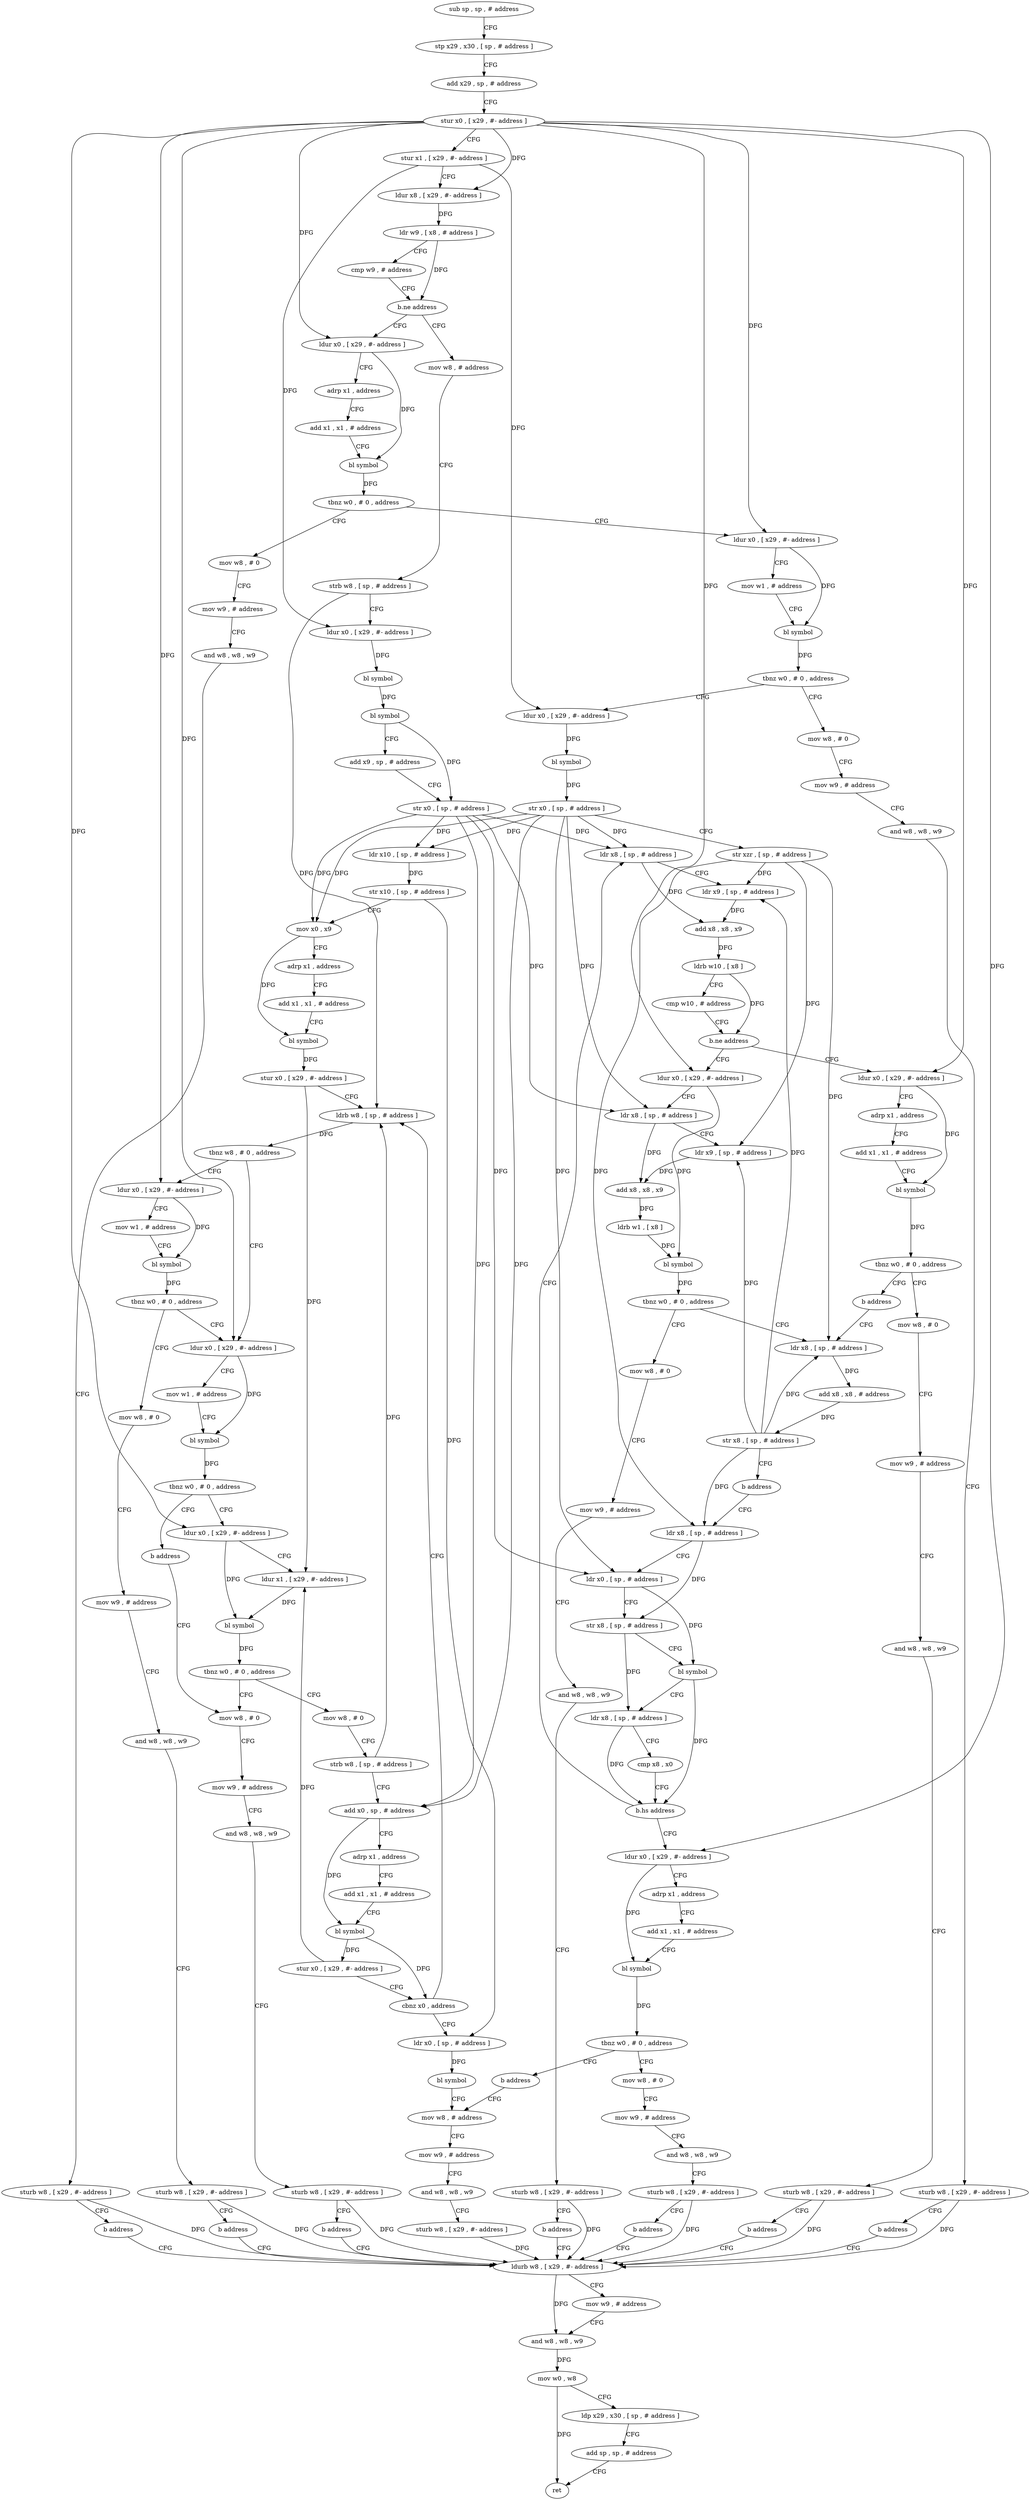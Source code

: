 digraph "func" {
"113816" [label = "sub sp , sp , # address" ]
"113820" [label = "stp x29 , x30 , [ sp , # address ]" ]
"113824" [label = "add x29 , sp , # address" ]
"113828" [label = "stur x0 , [ x29 , #- address ]" ]
"113832" [label = "stur x1 , [ x29 , #- address ]" ]
"113836" [label = "ldur x8 , [ x29 , #- address ]" ]
"113840" [label = "ldr w9 , [ x8 , # address ]" ]
"113844" [label = "cmp w9 , # address" ]
"113848" [label = "b.ne address" ]
"114148" [label = "mov w8 , # address" ]
"113852" [label = "ldur x0 , [ x29 , #- address ]" ]
"114152" [label = "strb w8 , [ sp , # address ]" ]
"114156" [label = "ldur x0 , [ x29 , #- address ]" ]
"114160" [label = "bl symbol" ]
"114164" [label = "bl symbol" ]
"114168" [label = "add x9 , sp , # address" ]
"114172" [label = "str x0 , [ sp , # address ]" ]
"114176" [label = "ldr x10 , [ sp , # address ]" ]
"114180" [label = "str x10 , [ sp , # address ]" ]
"114184" [label = "mov x0 , x9" ]
"114188" [label = "adrp x1 , address" ]
"114192" [label = "add x1 , x1 , # address" ]
"114196" [label = "bl symbol" ]
"114200" [label = "stur x0 , [ x29 , #- address ]" ]
"114204" [label = "ldrb w8 , [ sp , # address ]" ]
"113856" [label = "adrp x1 , address" ]
"113860" [label = "add x1 , x1 , # address" ]
"113864" [label = "bl symbol" ]
"113868" [label = "tbnz w0 , # 0 , address" ]
"113892" [label = "ldur x0 , [ x29 , #- address ]" ]
"113872" [label = "mov w8 , # 0" ]
"114248" [label = "ldur x0 , [ x29 , #- address ]" ]
"114252" [label = "mov w1 , # address" ]
"114256" [label = "bl symbol" ]
"114260" [label = "tbnz w0 , # 0 , address" ]
"114268" [label = "ldur x0 , [ x29 , #- address ]" ]
"114264" [label = "b address" ]
"114212" [label = "ldur x0 , [ x29 , #- address ]" ]
"114216" [label = "mov w1 , # address" ]
"114220" [label = "bl symbol" ]
"114224" [label = "tbnz w0 , # 0 , address" ]
"114228" [label = "mov w8 , # 0" ]
"113896" [label = "mov w1 , # address" ]
"113900" [label = "bl symbol" ]
"113904" [label = "tbnz w0 , # 0 , address" ]
"113928" [label = "ldur x0 , [ x29 , #- address ]" ]
"113908" [label = "mov w8 , # 0" ]
"113876" [label = "mov w9 , # address" ]
"113880" [label = "and w8 , w8 , w9" ]
"113884" [label = "sturb w8 , [ x29 , #- address ]" ]
"113888" [label = "b address" ]
"114360" [label = "ldurb w8 , [ x29 , #- address ]" ]
"114272" [label = "ldur x1 , [ x29 , #- address ]" ]
"114276" [label = "bl symbol" ]
"114280" [label = "tbnz w0 , # 0 , address" ]
"114304" [label = "mov w8 , # 0" ]
"114284" [label = "mov w8 , # 0" ]
"114232" [label = "mov w9 , # address" ]
"114236" [label = "and w8 , w8 , w9" ]
"114240" [label = "sturb w8 , [ x29 , #- address ]" ]
"114244" [label = "b address" ]
"113932" [label = "bl symbol" ]
"113936" [label = "str x0 , [ sp , # address ]" ]
"113940" [label = "str xzr , [ sp , # address ]" ]
"113944" [label = "ldr x8 , [ sp , # address ]" ]
"113912" [label = "mov w9 , # address" ]
"113916" [label = "and w8 , w8 , w9" ]
"113920" [label = "sturb w8 , [ x29 , #- address ]" ]
"113924" [label = "b address" ]
"114364" [label = "mov w9 , # address" ]
"114368" [label = "and w8 , w8 , w9" ]
"114372" [label = "mov w0 , w8" ]
"114376" [label = "ldp x29 , x30 , [ sp , # address ]" ]
"114380" [label = "add sp , sp , # address" ]
"114384" [label = "ret" ]
"114308" [label = "strb w8 , [ sp , # address ]" ]
"114312" [label = "add x0 , sp , # address" ]
"114316" [label = "adrp x1 , address" ]
"114320" [label = "add x1 , x1 , # address" ]
"114324" [label = "bl symbol" ]
"114328" [label = "stur x0 , [ x29 , #- address ]" ]
"114332" [label = "cbnz x0 , address" ]
"114336" [label = "ldr x0 , [ sp , # address ]" ]
"114288" [label = "mov w9 , # address" ]
"114292" [label = "and w8 , w8 , w9" ]
"114296" [label = "sturb w8 , [ x29 , #- address ]" ]
"114300" [label = "b address" ]
"114104" [label = "ldur x0 , [ x29 , #- address ]" ]
"114108" [label = "adrp x1 , address" ]
"114112" [label = "add x1 , x1 , # address" ]
"114116" [label = "bl symbol" ]
"114120" [label = "tbnz w0 , # 0 , address" ]
"114144" [label = "b address" ]
"114124" [label = "mov w8 , # 0" ]
"113972" [label = "ldr x8 , [ sp , # address ]" ]
"113976" [label = "ldr x9 , [ sp , # address ]" ]
"113980" [label = "add x8 , x8 , x9" ]
"113984" [label = "ldrb w10 , [ x8 ]" ]
"113988" [label = "cmp w10 , # address" ]
"113992" [label = "b.ne address" ]
"114040" [label = "ldur x0 , [ x29 , #- address ]" ]
"113996" [label = "ldur x0 , [ x29 , #- address ]" ]
"114208" [label = "tbnz w8 , # 0 , address" ]
"114340" [label = "bl symbol" ]
"114344" [label = "mov w8 , # address" ]
"114128" [label = "mov w9 , # address" ]
"114132" [label = "and w8 , w8 , w9" ]
"114136" [label = "sturb w8 , [ x29 , #- address ]" ]
"114140" [label = "b address" ]
"114044" [label = "ldr x8 , [ sp , # address ]" ]
"114048" [label = "ldr x9 , [ sp , # address ]" ]
"114052" [label = "add x8 , x8 , x9" ]
"114056" [label = "ldrb w1 , [ x8 ]" ]
"114060" [label = "bl symbol" ]
"114064" [label = "tbnz w0 , # 0 , address" ]
"114088" [label = "ldr x8 , [ sp , # address ]" ]
"114068" [label = "mov w8 , # 0" ]
"114000" [label = "adrp x1 , address" ]
"114004" [label = "add x1 , x1 , # address" ]
"114008" [label = "bl symbol" ]
"114012" [label = "tbnz w0 , # 0 , address" ]
"114036" [label = "b address" ]
"114016" [label = "mov w8 , # 0" ]
"114348" [label = "mov w9 , # address" ]
"114352" [label = "and w8 , w8 , w9" ]
"114356" [label = "sturb w8 , [ x29 , #- address ]" ]
"114092" [label = "add x8 , x8 , # address" ]
"114096" [label = "str x8 , [ sp , # address ]" ]
"114100" [label = "b address" ]
"114072" [label = "mov w9 , # address" ]
"114076" [label = "and w8 , w8 , w9" ]
"114080" [label = "sturb w8 , [ x29 , #- address ]" ]
"114084" [label = "b address" ]
"114020" [label = "mov w9 , # address" ]
"114024" [label = "and w8 , w8 , w9" ]
"114028" [label = "sturb w8 , [ x29 , #- address ]" ]
"114032" [label = "b address" ]
"113948" [label = "ldr x0 , [ sp , # address ]" ]
"113952" [label = "str x8 , [ sp , # address ]" ]
"113956" [label = "bl symbol" ]
"113960" [label = "ldr x8 , [ sp , # address ]" ]
"113964" [label = "cmp x8 , x0" ]
"113968" [label = "b.hs address" ]
"113816" -> "113820" [ label = "CFG" ]
"113820" -> "113824" [ label = "CFG" ]
"113824" -> "113828" [ label = "CFG" ]
"113828" -> "113832" [ label = "CFG" ]
"113828" -> "113836" [ label = "DFG" ]
"113828" -> "113852" [ label = "DFG" ]
"113828" -> "113892" [ label = "DFG" ]
"113828" -> "114248" [ label = "DFG" ]
"113828" -> "114212" [ label = "DFG" ]
"113828" -> "114268" [ label = "DFG" ]
"113828" -> "114104" [ label = "DFG" ]
"113828" -> "114040" [ label = "DFG" ]
"113828" -> "113996" [ label = "DFG" ]
"113832" -> "113836" [ label = "CFG" ]
"113832" -> "114156" [ label = "DFG" ]
"113832" -> "113928" [ label = "DFG" ]
"113836" -> "113840" [ label = "DFG" ]
"113840" -> "113844" [ label = "CFG" ]
"113840" -> "113848" [ label = "DFG" ]
"113844" -> "113848" [ label = "CFG" ]
"113848" -> "114148" [ label = "CFG" ]
"113848" -> "113852" [ label = "CFG" ]
"114148" -> "114152" [ label = "CFG" ]
"113852" -> "113856" [ label = "CFG" ]
"113852" -> "113864" [ label = "DFG" ]
"114152" -> "114156" [ label = "CFG" ]
"114152" -> "114204" [ label = "DFG" ]
"114156" -> "114160" [ label = "DFG" ]
"114160" -> "114164" [ label = "DFG" ]
"114164" -> "114168" [ label = "CFG" ]
"114164" -> "114172" [ label = "DFG" ]
"114168" -> "114172" [ label = "CFG" ]
"114172" -> "114176" [ label = "DFG" ]
"114172" -> "113948" [ label = "DFG" ]
"114172" -> "113972" [ label = "DFG" ]
"114172" -> "114044" [ label = "DFG" ]
"114172" -> "114184" [ label = "DFG" ]
"114172" -> "114312" [ label = "DFG" ]
"114176" -> "114180" [ label = "DFG" ]
"114180" -> "114184" [ label = "CFG" ]
"114180" -> "114336" [ label = "DFG" ]
"114184" -> "114188" [ label = "CFG" ]
"114184" -> "114196" [ label = "DFG" ]
"114188" -> "114192" [ label = "CFG" ]
"114192" -> "114196" [ label = "CFG" ]
"114196" -> "114200" [ label = "DFG" ]
"114200" -> "114204" [ label = "CFG" ]
"114200" -> "114272" [ label = "DFG" ]
"114204" -> "114208" [ label = "DFG" ]
"113856" -> "113860" [ label = "CFG" ]
"113860" -> "113864" [ label = "CFG" ]
"113864" -> "113868" [ label = "DFG" ]
"113868" -> "113892" [ label = "CFG" ]
"113868" -> "113872" [ label = "CFG" ]
"113892" -> "113896" [ label = "CFG" ]
"113892" -> "113900" [ label = "DFG" ]
"113872" -> "113876" [ label = "CFG" ]
"114248" -> "114252" [ label = "CFG" ]
"114248" -> "114256" [ label = "DFG" ]
"114252" -> "114256" [ label = "CFG" ]
"114256" -> "114260" [ label = "DFG" ]
"114260" -> "114268" [ label = "CFG" ]
"114260" -> "114264" [ label = "CFG" ]
"114268" -> "114272" [ label = "CFG" ]
"114268" -> "114276" [ label = "DFG" ]
"114264" -> "114284" [ label = "CFG" ]
"114212" -> "114216" [ label = "CFG" ]
"114212" -> "114220" [ label = "DFG" ]
"114216" -> "114220" [ label = "CFG" ]
"114220" -> "114224" [ label = "DFG" ]
"114224" -> "114248" [ label = "CFG" ]
"114224" -> "114228" [ label = "CFG" ]
"114228" -> "114232" [ label = "CFG" ]
"113896" -> "113900" [ label = "CFG" ]
"113900" -> "113904" [ label = "DFG" ]
"113904" -> "113928" [ label = "CFG" ]
"113904" -> "113908" [ label = "CFG" ]
"113928" -> "113932" [ label = "DFG" ]
"113908" -> "113912" [ label = "CFG" ]
"113876" -> "113880" [ label = "CFG" ]
"113880" -> "113884" [ label = "CFG" ]
"113884" -> "113888" [ label = "CFG" ]
"113884" -> "114360" [ label = "DFG" ]
"113888" -> "114360" [ label = "CFG" ]
"114360" -> "114364" [ label = "CFG" ]
"114360" -> "114368" [ label = "DFG" ]
"114272" -> "114276" [ label = "DFG" ]
"114276" -> "114280" [ label = "DFG" ]
"114280" -> "114304" [ label = "CFG" ]
"114280" -> "114284" [ label = "CFG" ]
"114304" -> "114308" [ label = "CFG" ]
"114284" -> "114288" [ label = "CFG" ]
"114232" -> "114236" [ label = "CFG" ]
"114236" -> "114240" [ label = "CFG" ]
"114240" -> "114244" [ label = "CFG" ]
"114240" -> "114360" [ label = "DFG" ]
"114244" -> "114360" [ label = "CFG" ]
"113932" -> "113936" [ label = "DFG" ]
"113936" -> "113940" [ label = "CFG" ]
"113936" -> "114176" [ label = "DFG" ]
"113936" -> "114184" [ label = "DFG" ]
"113936" -> "113948" [ label = "DFG" ]
"113936" -> "113972" [ label = "DFG" ]
"113936" -> "114044" [ label = "DFG" ]
"113936" -> "114312" [ label = "DFG" ]
"113940" -> "113944" [ label = "DFG" ]
"113940" -> "113976" [ label = "DFG" ]
"113940" -> "114048" [ label = "DFG" ]
"113940" -> "114088" [ label = "DFG" ]
"113944" -> "113948" [ label = "CFG" ]
"113944" -> "113952" [ label = "DFG" ]
"113912" -> "113916" [ label = "CFG" ]
"113916" -> "113920" [ label = "CFG" ]
"113920" -> "113924" [ label = "CFG" ]
"113920" -> "114360" [ label = "DFG" ]
"113924" -> "114360" [ label = "CFG" ]
"114364" -> "114368" [ label = "CFG" ]
"114368" -> "114372" [ label = "DFG" ]
"114372" -> "114376" [ label = "CFG" ]
"114372" -> "114384" [ label = "DFG" ]
"114376" -> "114380" [ label = "CFG" ]
"114380" -> "114384" [ label = "CFG" ]
"114308" -> "114312" [ label = "CFG" ]
"114308" -> "114204" [ label = "DFG" ]
"114312" -> "114316" [ label = "CFG" ]
"114312" -> "114324" [ label = "DFG" ]
"114316" -> "114320" [ label = "CFG" ]
"114320" -> "114324" [ label = "CFG" ]
"114324" -> "114328" [ label = "DFG" ]
"114324" -> "114332" [ label = "DFG" ]
"114328" -> "114332" [ label = "CFG" ]
"114328" -> "114272" [ label = "DFG" ]
"114332" -> "114204" [ label = "CFG" ]
"114332" -> "114336" [ label = "CFG" ]
"114336" -> "114340" [ label = "DFG" ]
"114288" -> "114292" [ label = "CFG" ]
"114292" -> "114296" [ label = "CFG" ]
"114296" -> "114300" [ label = "CFG" ]
"114296" -> "114360" [ label = "DFG" ]
"114300" -> "114360" [ label = "CFG" ]
"114104" -> "114108" [ label = "CFG" ]
"114104" -> "114116" [ label = "DFG" ]
"114108" -> "114112" [ label = "CFG" ]
"114112" -> "114116" [ label = "CFG" ]
"114116" -> "114120" [ label = "DFG" ]
"114120" -> "114144" [ label = "CFG" ]
"114120" -> "114124" [ label = "CFG" ]
"114144" -> "114344" [ label = "CFG" ]
"114124" -> "114128" [ label = "CFG" ]
"113972" -> "113976" [ label = "CFG" ]
"113972" -> "113980" [ label = "DFG" ]
"113976" -> "113980" [ label = "DFG" ]
"113980" -> "113984" [ label = "DFG" ]
"113984" -> "113988" [ label = "CFG" ]
"113984" -> "113992" [ label = "DFG" ]
"113988" -> "113992" [ label = "CFG" ]
"113992" -> "114040" [ label = "CFG" ]
"113992" -> "113996" [ label = "CFG" ]
"114040" -> "114044" [ label = "CFG" ]
"114040" -> "114060" [ label = "DFG" ]
"113996" -> "114000" [ label = "CFG" ]
"113996" -> "114008" [ label = "DFG" ]
"114208" -> "114248" [ label = "CFG" ]
"114208" -> "114212" [ label = "CFG" ]
"114340" -> "114344" [ label = "CFG" ]
"114344" -> "114348" [ label = "CFG" ]
"114128" -> "114132" [ label = "CFG" ]
"114132" -> "114136" [ label = "CFG" ]
"114136" -> "114140" [ label = "CFG" ]
"114136" -> "114360" [ label = "DFG" ]
"114140" -> "114360" [ label = "CFG" ]
"114044" -> "114048" [ label = "CFG" ]
"114044" -> "114052" [ label = "DFG" ]
"114048" -> "114052" [ label = "DFG" ]
"114052" -> "114056" [ label = "DFG" ]
"114056" -> "114060" [ label = "DFG" ]
"114060" -> "114064" [ label = "DFG" ]
"114064" -> "114088" [ label = "CFG" ]
"114064" -> "114068" [ label = "CFG" ]
"114088" -> "114092" [ label = "DFG" ]
"114068" -> "114072" [ label = "CFG" ]
"114000" -> "114004" [ label = "CFG" ]
"114004" -> "114008" [ label = "CFG" ]
"114008" -> "114012" [ label = "DFG" ]
"114012" -> "114036" [ label = "CFG" ]
"114012" -> "114016" [ label = "CFG" ]
"114036" -> "114088" [ label = "CFG" ]
"114016" -> "114020" [ label = "CFG" ]
"114348" -> "114352" [ label = "CFG" ]
"114352" -> "114356" [ label = "CFG" ]
"114356" -> "114360" [ label = "DFG" ]
"114092" -> "114096" [ label = "DFG" ]
"114096" -> "114100" [ label = "CFG" ]
"114096" -> "113944" [ label = "DFG" ]
"114096" -> "113976" [ label = "DFG" ]
"114096" -> "114048" [ label = "DFG" ]
"114096" -> "114088" [ label = "DFG" ]
"114100" -> "113944" [ label = "CFG" ]
"114072" -> "114076" [ label = "CFG" ]
"114076" -> "114080" [ label = "CFG" ]
"114080" -> "114084" [ label = "CFG" ]
"114080" -> "114360" [ label = "DFG" ]
"114084" -> "114360" [ label = "CFG" ]
"114020" -> "114024" [ label = "CFG" ]
"114024" -> "114028" [ label = "CFG" ]
"114028" -> "114032" [ label = "CFG" ]
"114028" -> "114360" [ label = "DFG" ]
"114032" -> "114360" [ label = "CFG" ]
"113948" -> "113952" [ label = "CFG" ]
"113948" -> "113956" [ label = "DFG" ]
"113952" -> "113956" [ label = "CFG" ]
"113952" -> "113960" [ label = "DFG" ]
"113956" -> "113960" [ label = "CFG" ]
"113956" -> "113968" [ label = "DFG" ]
"113960" -> "113964" [ label = "CFG" ]
"113960" -> "113968" [ label = "DFG" ]
"113964" -> "113968" [ label = "CFG" ]
"113968" -> "114104" [ label = "CFG" ]
"113968" -> "113972" [ label = "CFG" ]
}
